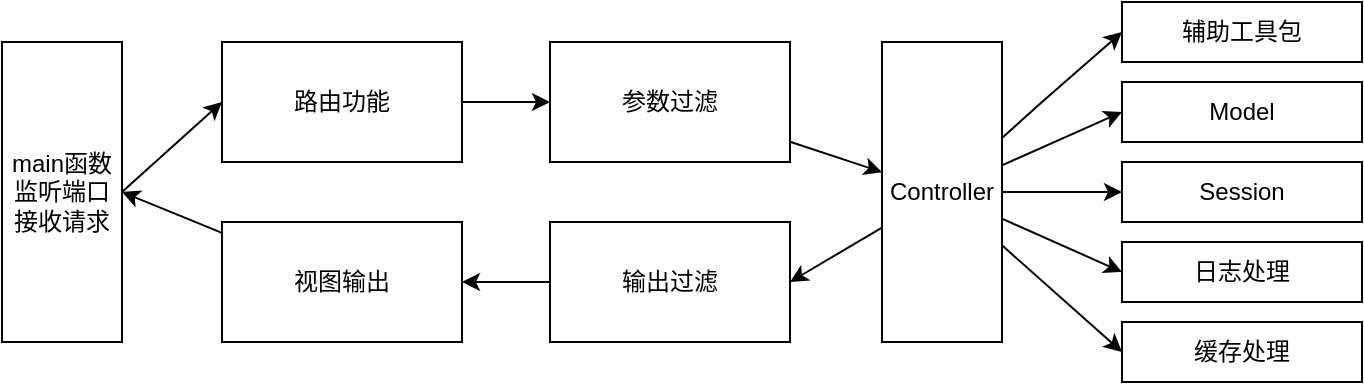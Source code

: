 <mxfile version="14.9.3" type="github">
  <diagram id="lMZxWY8vp80AYq6Nmsda" name="Page-1">
    <mxGraphModel dx="1426" dy="737" grid="1" gridSize="10" guides="1" tooltips="1" connect="1" arrows="1" fold="1" page="1" pageScale="1" pageWidth="827" pageHeight="1169" math="0" shadow="0">
      <root>
        <mxCell id="0" />
        <mxCell id="1" parent="0" />
        <mxCell id="-qjMKxULYnQZQB8kUf1q-15" style="rounded=0;orthogonalLoop=1;jettySize=auto;html=1;exitX=1;exitY=0.5;exitDx=0;exitDy=0;entryX=0;entryY=0.5;entryDx=0;entryDy=0;" edge="1" parent="1" source="-qjMKxULYnQZQB8kUf1q-1" target="-qjMKxULYnQZQB8kUf1q-2">
          <mxGeometry relative="1" as="geometry" />
        </mxCell>
        <mxCell id="-qjMKxULYnQZQB8kUf1q-1" value="main函数监听端口接收请求" style="rounded=0;whiteSpace=wrap;html=1;" vertex="1" parent="1">
          <mxGeometry x="80" y="260" width="60" height="150" as="geometry" />
        </mxCell>
        <mxCell id="-qjMKxULYnQZQB8kUf1q-16" value="" style="edgeStyle=none;rounded=0;orthogonalLoop=1;jettySize=auto;html=1;" edge="1" parent="1" source="-qjMKxULYnQZQB8kUf1q-2" target="-qjMKxULYnQZQB8kUf1q-4">
          <mxGeometry relative="1" as="geometry" />
        </mxCell>
        <mxCell id="-qjMKxULYnQZQB8kUf1q-2" value="路由功能" style="rounded=0;whiteSpace=wrap;html=1;" vertex="1" parent="1">
          <mxGeometry x="190" y="260" width="120" height="60" as="geometry" />
        </mxCell>
        <mxCell id="-qjMKxULYnQZQB8kUf1q-33" style="edgeStyle=none;rounded=0;orthogonalLoop=1;jettySize=auto;html=1;entryX=1;entryY=0.5;entryDx=0;entryDy=0;" edge="1" parent="1" source="-qjMKxULYnQZQB8kUf1q-3" target="-qjMKxULYnQZQB8kUf1q-1">
          <mxGeometry relative="1" as="geometry" />
        </mxCell>
        <mxCell id="-qjMKxULYnQZQB8kUf1q-3" value="视图输出" style="rounded=0;whiteSpace=wrap;html=1;" vertex="1" parent="1">
          <mxGeometry x="190" y="350" width="120" height="60" as="geometry" />
        </mxCell>
        <mxCell id="-qjMKxULYnQZQB8kUf1q-17" value="" style="edgeStyle=none;rounded=0;orthogonalLoop=1;jettySize=auto;html=1;" edge="1" parent="1" source="-qjMKxULYnQZQB8kUf1q-4" target="-qjMKxULYnQZQB8kUf1q-8">
          <mxGeometry relative="1" as="geometry" />
        </mxCell>
        <mxCell id="-qjMKxULYnQZQB8kUf1q-4" value="参数过滤" style="rounded=0;whiteSpace=wrap;html=1;" vertex="1" parent="1">
          <mxGeometry x="354" y="260" width="120" height="60" as="geometry" />
        </mxCell>
        <mxCell id="-qjMKxULYnQZQB8kUf1q-32" style="edgeStyle=none;rounded=0;orthogonalLoop=1;jettySize=auto;html=1;entryX=1;entryY=0.5;entryDx=0;entryDy=0;" edge="1" parent="1" source="-qjMKxULYnQZQB8kUf1q-5" target="-qjMKxULYnQZQB8kUf1q-3">
          <mxGeometry relative="1" as="geometry" />
        </mxCell>
        <mxCell id="-qjMKxULYnQZQB8kUf1q-5" value="输出过滤" style="rounded=0;whiteSpace=wrap;html=1;" vertex="1" parent="1">
          <mxGeometry x="354" y="350" width="120" height="60" as="geometry" />
        </mxCell>
        <mxCell id="-qjMKxULYnQZQB8kUf1q-24" style="rounded=0;orthogonalLoop=1;jettySize=auto;html=1;entryX=0;entryY=0.5;entryDx=0;entryDy=0;" edge="1" parent="1" source="-qjMKxULYnQZQB8kUf1q-8" target="-qjMKxULYnQZQB8kUf1q-10">
          <mxGeometry relative="1" as="geometry">
            <Array as="points">
              <mxPoint x="600" y="290" />
            </Array>
          </mxGeometry>
        </mxCell>
        <mxCell id="-qjMKxULYnQZQB8kUf1q-26" style="edgeStyle=none;rounded=0;orthogonalLoop=1;jettySize=auto;html=1;entryX=0;entryY=0.5;entryDx=0;entryDy=0;" edge="1" parent="1" source="-qjMKxULYnQZQB8kUf1q-8" target="-qjMKxULYnQZQB8kUf1q-9">
          <mxGeometry relative="1" as="geometry" />
        </mxCell>
        <mxCell id="-qjMKxULYnQZQB8kUf1q-27" style="edgeStyle=none;rounded=0;orthogonalLoop=1;jettySize=auto;html=1;" edge="1" parent="1" source="-qjMKxULYnQZQB8kUf1q-8" target="-qjMKxULYnQZQB8kUf1q-11">
          <mxGeometry relative="1" as="geometry" />
        </mxCell>
        <mxCell id="-qjMKxULYnQZQB8kUf1q-29" style="edgeStyle=none;rounded=0;orthogonalLoop=1;jettySize=auto;html=1;entryX=0;entryY=0.5;entryDx=0;entryDy=0;" edge="1" parent="1" source="-qjMKxULYnQZQB8kUf1q-8" target="-qjMKxULYnQZQB8kUf1q-12">
          <mxGeometry relative="1" as="geometry" />
        </mxCell>
        <mxCell id="-qjMKxULYnQZQB8kUf1q-30" style="edgeStyle=none;rounded=0;orthogonalLoop=1;jettySize=auto;html=1;entryX=0;entryY=0.5;entryDx=0;entryDy=0;" edge="1" parent="1" source="-qjMKxULYnQZQB8kUf1q-8" target="-qjMKxULYnQZQB8kUf1q-13">
          <mxGeometry relative="1" as="geometry" />
        </mxCell>
        <mxCell id="-qjMKxULYnQZQB8kUf1q-31" style="edgeStyle=none;rounded=0;orthogonalLoop=1;jettySize=auto;html=1;entryX=1;entryY=0.5;entryDx=0;entryDy=0;" edge="1" parent="1" source="-qjMKxULYnQZQB8kUf1q-8" target="-qjMKxULYnQZQB8kUf1q-5">
          <mxGeometry relative="1" as="geometry" />
        </mxCell>
        <mxCell id="-qjMKxULYnQZQB8kUf1q-8" value="Controller" style="rounded=0;whiteSpace=wrap;html=1;" vertex="1" parent="1">
          <mxGeometry x="520" y="260" width="60" height="150" as="geometry" />
        </mxCell>
        <mxCell id="-qjMKxULYnQZQB8kUf1q-9" value="Model" style="rounded=0;whiteSpace=wrap;html=1;" vertex="1" parent="1">
          <mxGeometry x="640" y="280" width="120" height="30" as="geometry" />
        </mxCell>
        <mxCell id="-qjMKxULYnQZQB8kUf1q-10" value="辅助工具包" style="rounded=0;whiteSpace=wrap;html=1;" vertex="1" parent="1">
          <mxGeometry x="640" y="240" width="120" height="30" as="geometry" />
        </mxCell>
        <mxCell id="-qjMKxULYnQZQB8kUf1q-11" value="Session" style="rounded=0;whiteSpace=wrap;html=1;" vertex="1" parent="1">
          <mxGeometry x="640" y="320" width="120" height="30" as="geometry" />
        </mxCell>
        <mxCell id="-qjMKxULYnQZQB8kUf1q-12" value="日志处理" style="rounded=0;whiteSpace=wrap;html=1;" vertex="1" parent="1">
          <mxGeometry x="640" y="360" width="120" height="30" as="geometry" />
        </mxCell>
        <mxCell id="-qjMKxULYnQZQB8kUf1q-13" value="缓存处理" style="rounded=0;whiteSpace=wrap;html=1;" vertex="1" parent="1">
          <mxGeometry x="640" y="400" width="120" height="30" as="geometry" />
        </mxCell>
      </root>
    </mxGraphModel>
  </diagram>
</mxfile>
